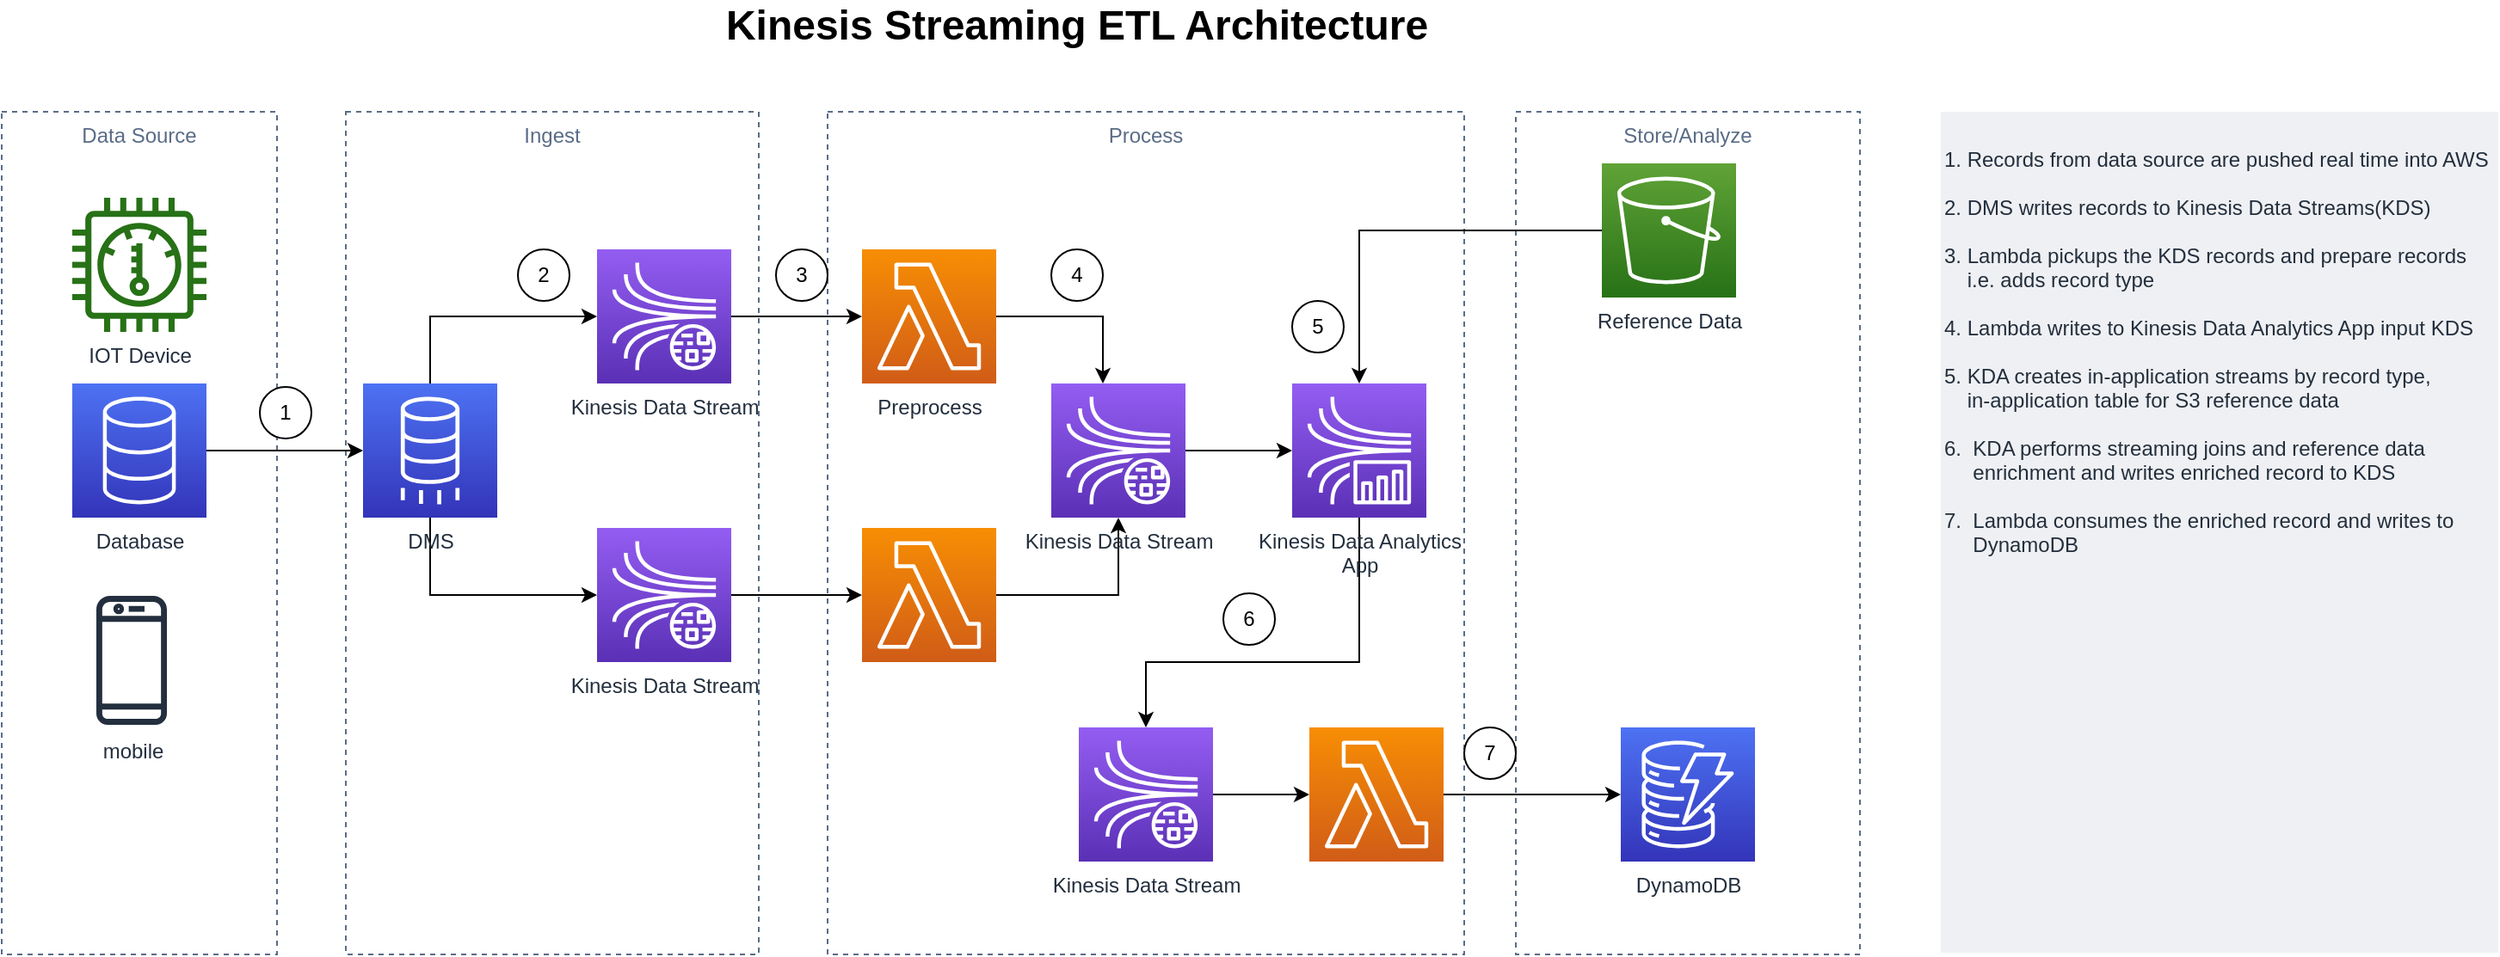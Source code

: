 <mxfile version="12.4.8" type="device"><diagram id="Z4dbCoRt9BWEvmbwU_NX" name="Page-1"><mxGraphModel dx="1666" dy="745" grid="0" gridSize="10" guides="1" tooltips="1" connect="1" arrows="1" fold="1" page="1" pageScale="1" pageWidth="850" pageHeight="1100" math="0" shadow="0"><root><mxCell id="0"/><mxCell id="1" parent="0"/><mxCell id="zPKROibFTLG2YVjaF0rk-3" value="Data Source" style="fillColor=none;strokeColor=#5A6C86;dashed=1;verticalAlign=top;fontStyle=0;fontColor=#5A6C86;" parent="1" vertex="1"><mxGeometry x="40" y="120" width="160" height="490" as="geometry"/></mxCell><mxCell id="zPKROibFTLG2YVjaF0rk-4" value="Ingest" style="fillColor=none;strokeColor=#5A6C86;dashed=1;verticalAlign=top;fontStyle=0;fontColor=#5A6C86;" parent="1" vertex="1"><mxGeometry x="240" y="120" width="240" height="490" as="geometry"/></mxCell><mxCell id="zPKROibFTLG2YVjaF0rk-5" value="Process" style="fillColor=none;strokeColor=#5A6C86;dashed=1;verticalAlign=top;fontStyle=0;fontColor=#5A6C86;" parent="1" vertex="1"><mxGeometry x="520" y="120" width="370" height="490" as="geometry"/></mxCell><mxCell id="zPKROibFTLG2YVjaF0rk-6" value="Store/Analyze" style="fillColor=none;strokeColor=#5A6C86;dashed=1;verticalAlign=top;fontStyle=0;fontColor=#5A6C86;" parent="1" vertex="1"><mxGeometry x="920" y="120" width="200" height="490" as="geometry"/></mxCell><mxCell id="zPKROibFTLG2YVjaF0rk-29" style="edgeStyle=orthogonalEdgeStyle;rounded=0;orthogonalLoop=1;jettySize=auto;html=1;" parent="1" source="zPKROibFTLG2YVjaF0rk-7" target="zPKROibFTLG2YVjaF0rk-26" edge="1"><mxGeometry relative="1" as="geometry"/></mxCell><mxCell id="zPKROibFTLG2YVjaF0rk-7" value="Kinesis Data Stream" style="outlineConnect=0;fontColor=#232F3E;gradientColor=#945DF2;gradientDirection=north;fillColor=#5A30B5;strokeColor=#ffffff;dashed=0;verticalLabelPosition=bottom;verticalAlign=top;align=center;html=1;fontSize=12;fontStyle=0;aspect=fixed;shape=mxgraph.aws4.resourceIcon;resIcon=mxgraph.aws4.kinesis_data_streams;" parent="1" vertex="1"><mxGeometry x="386" y="200" width="78" height="78" as="geometry"/></mxCell><mxCell id="zPKROibFTLG2YVjaF0rk-30" style="edgeStyle=orthogonalEdgeStyle;rounded=0;orthogonalLoop=1;jettySize=auto;html=1;" parent="1" source="zPKROibFTLG2YVjaF0rk-8" target="zPKROibFTLG2YVjaF0rk-27" edge="1"><mxGeometry relative="1" as="geometry"/></mxCell><mxCell id="zPKROibFTLG2YVjaF0rk-8" value="Kinesis Data Stream" style="outlineConnect=0;fontColor=#232F3E;gradientColor=#945DF2;gradientDirection=north;fillColor=#5A30B5;strokeColor=#ffffff;dashed=0;verticalLabelPosition=bottom;verticalAlign=top;align=center;html=1;fontSize=12;fontStyle=0;aspect=fixed;shape=mxgraph.aws4.resourceIcon;resIcon=mxgraph.aws4.kinesis_data_streams;" parent="1" vertex="1"><mxGeometry x="386" y="362" width="78" height="78" as="geometry"/></mxCell><mxCell id="zPKROibFTLG2YVjaF0rk-24" style="edgeStyle=orthogonalEdgeStyle;rounded=0;orthogonalLoop=1;jettySize=auto;html=1;" parent="1" source="zPKROibFTLG2YVjaF0rk-9" target="zPKROibFTLG2YVjaF0rk-7" edge="1"><mxGeometry relative="1" as="geometry"><Array as="points"><mxPoint x="289" y="239"/></Array></mxGeometry></mxCell><mxCell id="zPKROibFTLG2YVjaF0rk-25" style="edgeStyle=orthogonalEdgeStyle;rounded=0;orthogonalLoop=1;jettySize=auto;html=1;" parent="1" source="zPKROibFTLG2YVjaF0rk-9" target="zPKROibFTLG2YVjaF0rk-8" edge="1"><mxGeometry relative="1" as="geometry"><Array as="points"><mxPoint x="289" y="401"/></Array></mxGeometry></mxCell><mxCell id="zPKROibFTLG2YVjaF0rk-9" value="DMS" style="outlineConnect=0;fontColor=#232F3E;gradientColor=#4D72F3;gradientDirection=north;fillColor=#3334B9;strokeColor=#ffffff;dashed=0;verticalLabelPosition=bottom;verticalAlign=top;align=center;html=1;fontSize=12;fontStyle=0;aspect=fixed;shape=mxgraph.aws4.resourceIcon;resIcon=mxgraph.aws4.database_migration_service;" parent="1" vertex="1"><mxGeometry x="250" y="278" width="78" height="78" as="geometry"/></mxCell><mxCell id="zPKROibFTLG2YVjaF0rk-36" style="edgeStyle=orthogonalEdgeStyle;rounded=0;orthogonalLoop=1;jettySize=auto;html=1;" parent="1" source="zPKROibFTLG2YVjaF0rk-10" target="zPKROibFTLG2YVjaF0rk-23" edge="1"><mxGeometry relative="1" as="geometry"/></mxCell><mxCell id="zPKROibFTLG2YVjaF0rk-10" value="Reference Data" style="outlineConnect=0;fontColor=#232F3E;gradientColor=#60A337;gradientDirection=north;fillColor=#277116;strokeColor=#ffffff;dashed=0;verticalLabelPosition=bottom;verticalAlign=top;align=center;html=1;fontSize=12;fontStyle=0;aspect=fixed;shape=mxgraph.aws4.resourceIcon;resIcon=mxgraph.aws4.s3;" parent="1" vertex="1"><mxGeometry x="970" y="150" width="78" height="78" as="geometry"/></mxCell><mxCell id="lHa47E4wJRAu24BYlVqk-2" style="edgeStyle=orthogonalEdgeStyle;rounded=0;orthogonalLoop=1;jettySize=auto;html=1;" edge="1" parent="1" source="zPKROibFTLG2YVjaF0rk-14" target="zPKROibFTLG2YVjaF0rk-9"><mxGeometry relative="1" as="geometry"/></mxCell><mxCell id="zPKROibFTLG2YVjaF0rk-14" value="Database" style="outlineConnect=0;fontColor=#232F3E;gradientColor=#4D72F3;gradientDirection=north;fillColor=#3334B9;strokeColor=#ffffff;dashed=0;verticalLabelPosition=bottom;verticalAlign=top;align=center;html=1;fontSize=12;fontStyle=0;aspect=fixed;shape=mxgraph.aws4.resourceIcon;resIcon=mxgraph.aws4.database;" parent="1" vertex="1"><mxGeometry x="81" y="278" width="78" height="78" as="geometry"/></mxCell><mxCell id="zPKROibFTLG2YVjaF0rk-15" value="IOT Device" style="outlineConnect=0;fontColor=#232F3E;gradientColor=none;fillColor=#277116;strokeColor=none;dashed=0;verticalLabelPosition=bottom;verticalAlign=top;align=center;html=1;fontSize=12;fontStyle=0;aspect=fixed;pointerEvents=1;shape=mxgraph.aws4.thermostat;" parent="1" vertex="1"><mxGeometry x="81" y="170" width="78" height="78" as="geometry"/></mxCell><mxCell id="zPKROibFTLG2YVjaF0rk-19" value="mobile" style="outlineConnect=0;fontColor=#232F3E;gradientColor=none;fillColor=#232F3E;strokeColor=none;dashed=0;verticalLabelPosition=bottom;verticalAlign=top;align=center;html=1;fontSize=12;fontStyle=0;aspect=fixed;pointerEvents=1;shape=mxgraph.aws4.mobile_client;" parent="1" vertex="1"><mxGeometry x="95" y="400" width="41" height="78" as="geometry"/></mxCell><mxCell id="zPKROibFTLG2YVjaF0rk-42" style="edgeStyle=orthogonalEdgeStyle;rounded=0;orthogonalLoop=1;jettySize=auto;html=1;" parent="1" source="zPKROibFTLG2YVjaF0rk-23" target="zPKROibFTLG2YVjaF0rk-40" edge="1"><mxGeometry relative="1" as="geometry"><Array as="points"><mxPoint x="829" y="440"/><mxPoint x="705" y="440"/></Array></mxGeometry></mxCell><mxCell id="zPKROibFTLG2YVjaF0rk-23" value="Kinesis Data Analytics &lt;br&gt;App" style="outlineConnect=0;fontColor=#232F3E;gradientColor=#945DF2;gradientDirection=north;fillColor=#5A30B5;strokeColor=#ffffff;dashed=0;verticalLabelPosition=bottom;verticalAlign=top;align=center;html=1;fontSize=12;fontStyle=0;aspect=fixed;shape=mxgraph.aws4.resourceIcon;resIcon=mxgraph.aws4.kinesis_data_analytics;" parent="1" vertex="1"><mxGeometry x="790" y="278" width="78" height="78" as="geometry"/></mxCell><mxCell id="zPKROibFTLG2YVjaF0rk-34" style="edgeStyle=orthogonalEdgeStyle;rounded=0;orthogonalLoop=1;jettySize=auto;html=1;" parent="1" source="zPKROibFTLG2YVjaF0rk-26" target="zPKROibFTLG2YVjaF0rk-28" edge="1"><mxGeometry relative="1" as="geometry"><Array as="points"><mxPoint x="680" y="239"/></Array></mxGeometry></mxCell><mxCell id="zPKROibFTLG2YVjaF0rk-26" value="Preprocess" style="outlineConnect=0;fontColor=#232F3E;gradientColor=#F78E04;gradientDirection=north;fillColor=#D05C17;strokeColor=#ffffff;dashed=0;verticalLabelPosition=bottom;verticalAlign=top;align=center;html=1;fontSize=12;fontStyle=0;aspect=fixed;shape=mxgraph.aws4.resourceIcon;resIcon=mxgraph.aws4.lambda;" parent="1" vertex="1"><mxGeometry x="540" y="200" width="78" height="78" as="geometry"/></mxCell><mxCell id="zPKROibFTLG2YVjaF0rk-33" style="edgeStyle=orthogonalEdgeStyle;rounded=0;orthogonalLoop=1;jettySize=auto;html=1;" parent="1" source="zPKROibFTLG2YVjaF0rk-27" target="zPKROibFTLG2YVjaF0rk-28" edge="1"><mxGeometry relative="1" as="geometry"/></mxCell><mxCell id="zPKROibFTLG2YVjaF0rk-27" value="" style="outlineConnect=0;fontColor=#232F3E;gradientColor=#F78E04;gradientDirection=north;fillColor=#D05C17;strokeColor=#ffffff;dashed=0;verticalLabelPosition=bottom;verticalAlign=top;align=center;html=1;fontSize=12;fontStyle=0;aspect=fixed;shape=mxgraph.aws4.resourceIcon;resIcon=mxgraph.aws4.lambda;" parent="1" vertex="1"><mxGeometry x="540" y="362" width="78" height="78" as="geometry"/></mxCell><mxCell id="zPKROibFTLG2YVjaF0rk-35" style="edgeStyle=orthogonalEdgeStyle;rounded=0;orthogonalLoop=1;jettySize=auto;html=1;" parent="1" source="zPKROibFTLG2YVjaF0rk-28" target="zPKROibFTLG2YVjaF0rk-23" edge="1"><mxGeometry relative="1" as="geometry"/></mxCell><mxCell id="zPKROibFTLG2YVjaF0rk-28" value="Kinesis Data Stream" style="outlineConnect=0;fontColor=#232F3E;gradientColor=#945DF2;gradientDirection=north;fillColor=#5A30B5;strokeColor=#ffffff;dashed=0;verticalLabelPosition=bottom;verticalAlign=top;align=center;html=1;fontSize=12;fontStyle=0;aspect=fixed;shape=mxgraph.aws4.resourceIcon;resIcon=mxgraph.aws4.kinesis_data_streams;" parent="1" vertex="1"><mxGeometry x="650" y="278" width="78" height="78" as="geometry"/></mxCell><mxCell id="zPKROibFTLG2YVjaF0rk-43" style="edgeStyle=orthogonalEdgeStyle;rounded=0;orthogonalLoop=1;jettySize=auto;html=1;" parent="1" source="zPKROibFTLG2YVjaF0rk-40" target="zPKROibFTLG2YVjaF0rk-41" edge="1"><mxGeometry relative="1" as="geometry"/></mxCell><mxCell id="zPKROibFTLG2YVjaF0rk-40" value="Kinesis Data Stream" style="outlineConnect=0;fontColor=#232F3E;gradientColor=#945DF2;gradientDirection=north;fillColor=#5A30B5;strokeColor=#ffffff;dashed=0;verticalLabelPosition=bottom;verticalAlign=top;align=center;html=1;fontSize=12;fontStyle=0;aspect=fixed;shape=mxgraph.aws4.resourceIcon;resIcon=mxgraph.aws4.kinesis_data_streams;" parent="1" vertex="1"><mxGeometry x="666" y="478" width="78" height="78" as="geometry"/></mxCell><mxCell id="zPKROibFTLG2YVjaF0rk-45" style="edgeStyle=orthogonalEdgeStyle;rounded=0;orthogonalLoop=1;jettySize=auto;html=1;" parent="1" source="zPKROibFTLG2YVjaF0rk-41" target="zPKROibFTLG2YVjaF0rk-44" edge="1"><mxGeometry relative="1" as="geometry"/></mxCell><mxCell id="zPKROibFTLG2YVjaF0rk-41" value="" style="outlineConnect=0;fontColor=#232F3E;gradientColor=#F78E04;gradientDirection=north;fillColor=#D05C17;strokeColor=#ffffff;dashed=0;verticalLabelPosition=bottom;verticalAlign=top;align=center;html=1;fontSize=12;fontStyle=0;aspect=fixed;shape=mxgraph.aws4.resourceIcon;resIcon=mxgraph.aws4.lambda;" parent="1" vertex="1"><mxGeometry x="800" y="478" width="78" height="78" as="geometry"/></mxCell><mxCell id="zPKROibFTLG2YVjaF0rk-44" value="DynamoDB" style="outlineConnect=0;fontColor=#232F3E;gradientColor=#4D72F3;gradientDirection=north;fillColor=#3334B9;strokeColor=#ffffff;dashed=0;verticalLabelPosition=bottom;verticalAlign=top;align=center;html=1;fontSize=12;fontStyle=0;aspect=fixed;shape=mxgraph.aws4.resourceIcon;resIcon=mxgraph.aws4.dynamodb;" parent="1" vertex="1"><mxGeometry x="981" y="478" width="78" height="78" as="geometry"/></mxCell><mxCell id="lHa47E4wJRAu24BYlVqk-1" value="&lt;font style=&quot;font-size: 24px&quot;&gt;&lt;b&gt;Kinesis Streaming ETL Architecture&lt;/b&gt;&lt;/font&gt;" style="text;html=1;strokeColor=none;fillColor=none;align=center;verticalAlign=middle;whiteSpace=wrap;rounded=0;" vertex="1" parent="1"><mxGeometry x="430" y="60" width="470" height="20" as="geometry"/></mxCell><mxCell id="lHa47E4wJRAu24BYlVqk-3" value="1" style="ellipse;whiteSpace=wrap;html=1;aspect=fixed;" vertex="1" parent="1"><mxGeometry x="190" y="280" width="30" height="30" as="geometry"/></mxCell><mxCell id="lHa47E4wJRAu24BYlVqk-4" value="2" style="ellipse;whiteSpace=wrap;html=1;aspect=fixed;" vertex="1" parent="1"><mxGeometry x="340" y="200" width="30" height="30" as="geometry"/></mxCell><mxCell id="lHa47E4wJRAu24BYlVqk-5" value="3" style="ellipse;whiteSpace=wrap;html=1;aspect=fixed;" vertex="1" parent="1"><mxGeometry x="490" y="200" width="30" height="30" as="geometry"/></mxCell><mxCell id="lHa47E4wJRAu24BYlVqk-6" value="4" style="ellipse;whiteSpace=wrap;html=1;aspect=fixed;" vertex="1" parent="1"><mxGeometry x="650" y="200" width="30" height="30" as="geometry"/></mxCell><mxCell id="lHa47E4wJRAu24BYlVqk-7" value="5" style="ellipse;whiteSpace=wrap;html=1;aspect=fixed;" vertex="1" parent="1"><mxGeometry x="790" y="230" width="30" height="30" as="geometry"/></mxCell><mxCell id="lHa47E4wJRAu24BYlVqk-8" value="6" style="ellipse;whiteSpace=wrap;html=1;aspect=fixed;" vertex="1" parent="1"><mxGeometry x="750" y="400" width="30" height="30" as="geometry"/></mxCell><mxCell id="lHa47E4wJRAu24BYlVqk-9" value="7" style="ellipse;whiteSpace=wrap;html=1;aspect=fixed;" vertex="1" parent="1"><mxGeometry x="890" y="478" width="30" height="30" as="geometry"/></mxCell><mxCell id="lHa47E4wJRAu24BYlVqk-13" value="&#10;1. Records from data source are pushed real time into AWS&#10; &#10;2. DMS writes records to Kinesis Data Streams(KDS) &#10;&#10;3. Lambda pickups the KDS records and prepare records&#10;    i.e. adds record type&#10;    &#10;4. Lambda writes to Kinesis Data Analytics App input KDS&#10;&#10;5. KDA creates in-application streams by record type, &#10;    in-application table for S3 reference data&#10;&#10;6.  KDA performs streaming joins and reference data &#10;     enrichment and writes enriched record to KDS&#10;&#10;7.  Lambda consumes the enriched record and writes to &#10;     DynamoDB &#10;" style="fillColor=#EFF0F3;strokeColor=none;dashed=0;verticalAlign=top;fontStyle=0;fontColor=#232F3D;align=left;" vertex="1" parent="1"><mxGeometry x="1167" y="120" width="324" height="489" as="geometry"/></mxCell></root></mxGraphModel></diagram></mxfile>